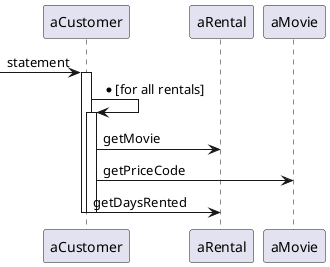 @startuml

-> aCustomer: statement
activate aCustomer
aCustomer -> aCustomer: *[for all rentals]
activate aCustomer
aCustomer -> aRental: getMovie
aCustomer -> aMovie: getPriceCode
aCustomer -> aRental: getDaysRented
deactivate aCustomer

deactivate aCustomer

@enduml

@startuml

-> aCustomer: statement
activate aCustomer
aCustomer -> aCustomer: *[for all rentals]
activate aCustomer
aCustomer -> aRental: getCharge
activate aRental
aRental -> aMovie: getPriceCode
deactivate aRental
deactivate aCustomer
aCustomer -> aRental: getFrequentRenterPoints
activate aRental
aRental -> aMovie: getPriceCode
deactivate aRental
deactivate aCustomer

@enduml

@startuml

-> aCustomer: statement
activate aCustomer

    aCustomer -> aCustomer: getTotalCharge
    activate aCustomer
        aCustomer -> aRental: *[for all rentals] getCharge
        activate aRental
        aRental -> aMovie: getPriceCode
        aMovie -> aPrice: getCharge(days)
        deactivate aRental
    deactivate aCustomer

    aCustomer -> aCustomer: getTotalFrequentRenterPoints
    activate aCustomer
    aCustomer -> aRental: *[for all rentals] getFrequentRenterPoints
        activate aRental
        aRental -> aMovie: getPriceCode
        aMovie -> aPrice: getFrequentRenterPoints(days)
        deactivate aRental
    deactivate aCustomer

deactivate aCustomer

@enduml